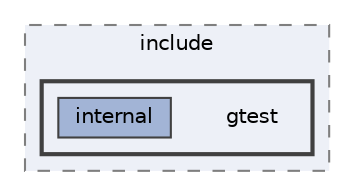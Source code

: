 digraph "C:/Users/taisei/Desktop/main/program/研究/DesignLab/packages/Microsoft.googletest.v140.windesktop.msvcstl.static.rt-dyn.1.8.1.7/build/native/include/gtest"
{
 // LATEX_PDF_SIZE
  bgcolor="transparent";
  edge [fontname=Helvetica,fontsize=10,labelfontname=Helvetica,labelfontsize=10];
  node [fontname=Helvetica,fontsize=10,shape=box,height=0.2,width=0.4];
  compound=true
  subgraph clusterdir_b5721a04d4e7bb8c13a31fad7beeab6b {
    graph [ bgcolor="#edf0f7", pencolor="grey50", label="include", fontname=Helvetica,fontsize=10 style="filled,dashed", URL="dir_b5721a04d4e7bb8c13a31fad7beeab6b.html",tooltip=""]
  subgraph clusterdir_195a166c7c0a72538f164b3840f9de92 {
    graph [ bgcolor="#edf0f7", pencolor="grey25", label="", fontname=Helvetica,fontsize=10 style="filled,bold", URL="dir_195a166c7c0a72538f164b3840f9de92.html",tooltip=""]
    dir_195a166c7c0a72538f164b3840f9de92 [shape=plaintext, label="gtest"];
  dir_f29b2514c0e8975d11c59c97a3528c4b [label="internal", fillcolor="#a2b4d6", color="grey25", style="filled", URL="dir_f29b2514c0e8975d11c59c97a3528c4b.html",tooltip=""];
  }
  }
}
